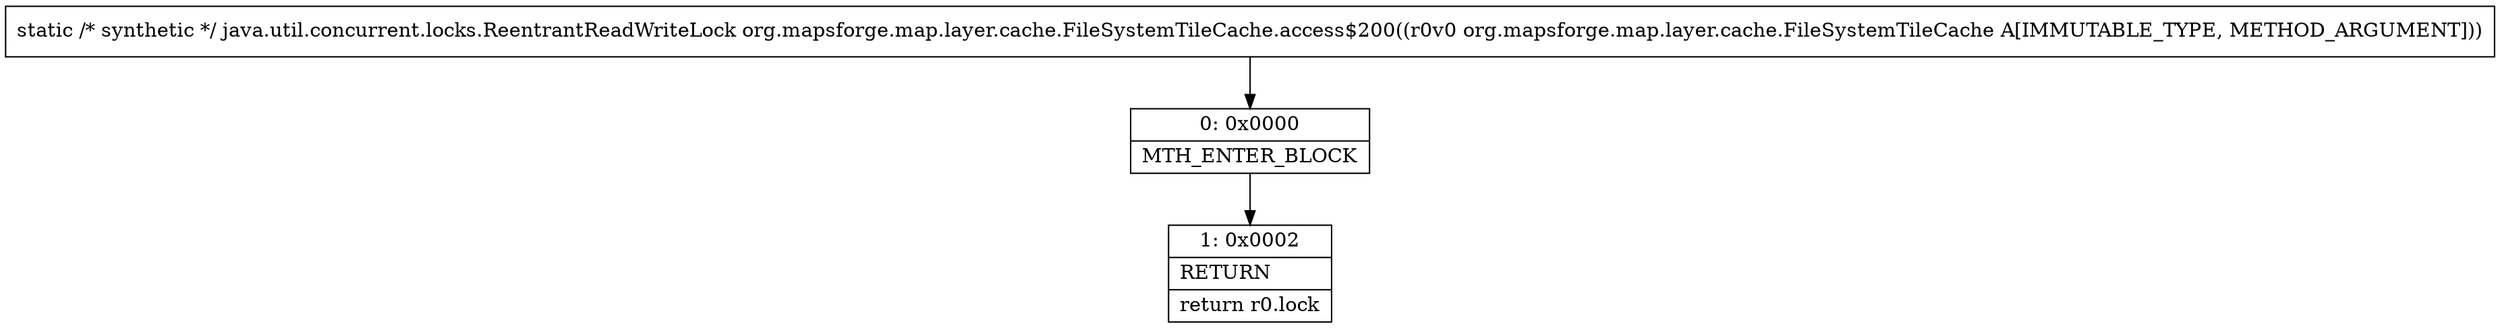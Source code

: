 digraph "CFG fororg.mapsforge.map.layer.cache.FileSystemTileCache.access$200(Lorg\/mapsforge\/map\/layer\/cache\/FileSystemTileCache;)Ljava\/util\/concurrent\/locks\/ReentrantReadWriteLock;" {
Node_0 [shape=record,label="{0\:\ 0x0000|MTH_ENTER_BLOCK\l}"];
Node_1 [shape=record,label="{1\:\ 0x0002|RETURN\l|return r0.lock\l}"];
MethodNode[shape=record,label="{static \/* synthetic *\/ java.util.concurrent.locks.ReentrantReadWriteLock org.mapsforge.map.layer.cache.FileSystemTileCache.access$200((r0v0 org.mapsforge.map.layer.cache.FileSystemTileCache A[IMMUTABLE_TYPE, METHOD_ARGUMENT])) }"];
MethodNode -> Node_0;
Node_0 -> Node_1;
}


